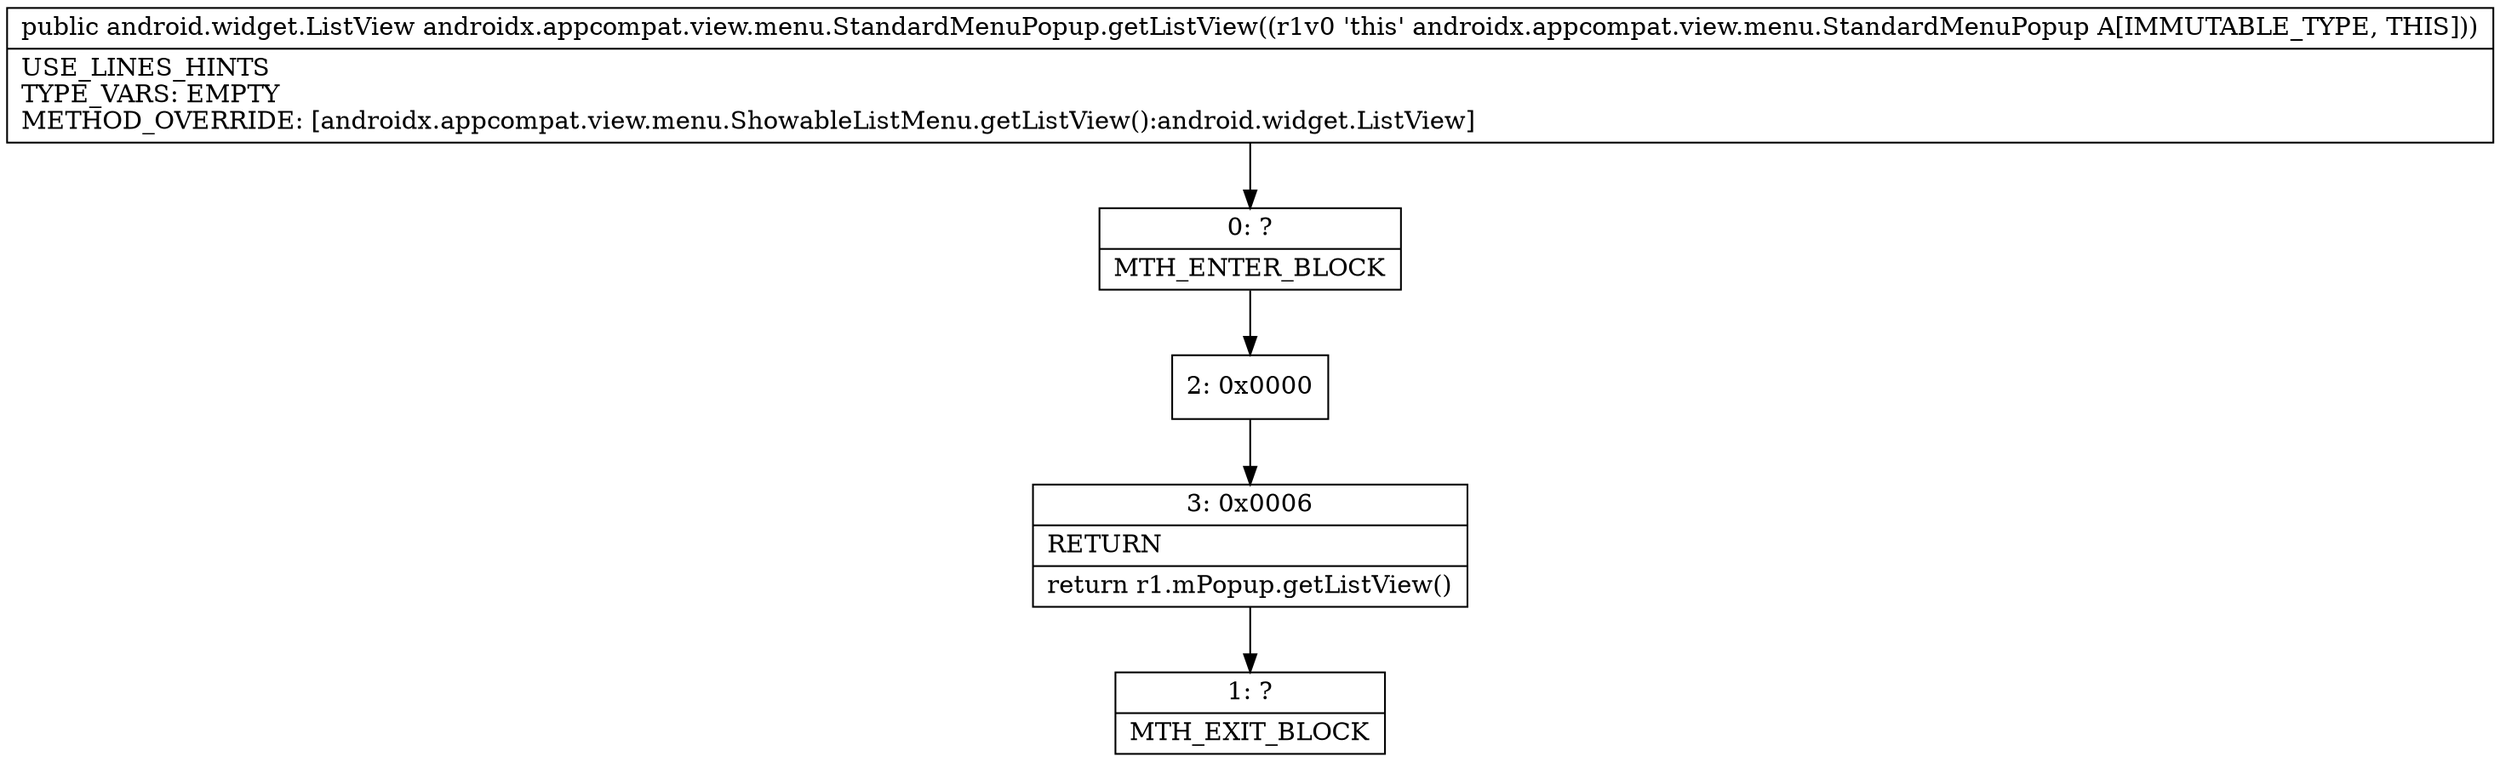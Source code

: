 digraph "CFG forandroidx.appcompat.view.menu.StandardMenuPopup.getListView()Landroid\/widget\/ListView;" {
Node_0 [shape=record,label="{0\:\ ?|MTH_ENTER_BLOCK\l}"];
Node_2 [shape=record,label="{2\:\ 0x0000}"];
Node_3 [shape=record,label="{3\:\ 0x0006|RETURN\l|return r1.mPopup.getListView()\l}"];
Node_1 [shape=record,label="{1\:\ ?|MTH_EXIT_BLOCK\l}"];
MethodNode[shape=record,label="{public android.widget.ListView androidx.appcompat.view.menu.StandardMenuPopup.getListView((r1v0 'this' androidx.appcompat.view.menu.StandardMenuPopup A[IMMUTABLE_TYPE, THIS]))  | USE_LINES_HINTS\lTYPE_VARS: EMPTY\lMETHOD_OVERRIDE: [androidx.appcompat.view.menu.ShowableListMenu.getListView():android.widget.ListView]\l}"];
MethodNode -> Node_0;Node_0 -> Node_2;
Node_2 -> Node_3;
Node_3 -> Node_1;
}

